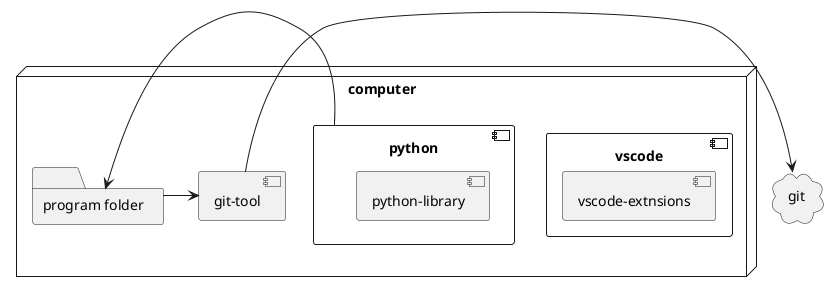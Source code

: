 @startuml

node computer {

    folder "program folder" {

    }

    component vscode{
        component vscode-extnsions{

        }
    }

    component python{
        component python-library{

        }
    }

    component git-tool{

    }
}

cloud git {

}

"git-tool" -> git
"program folder" -> "git-tool"
python -> "program folder"

@enduml
